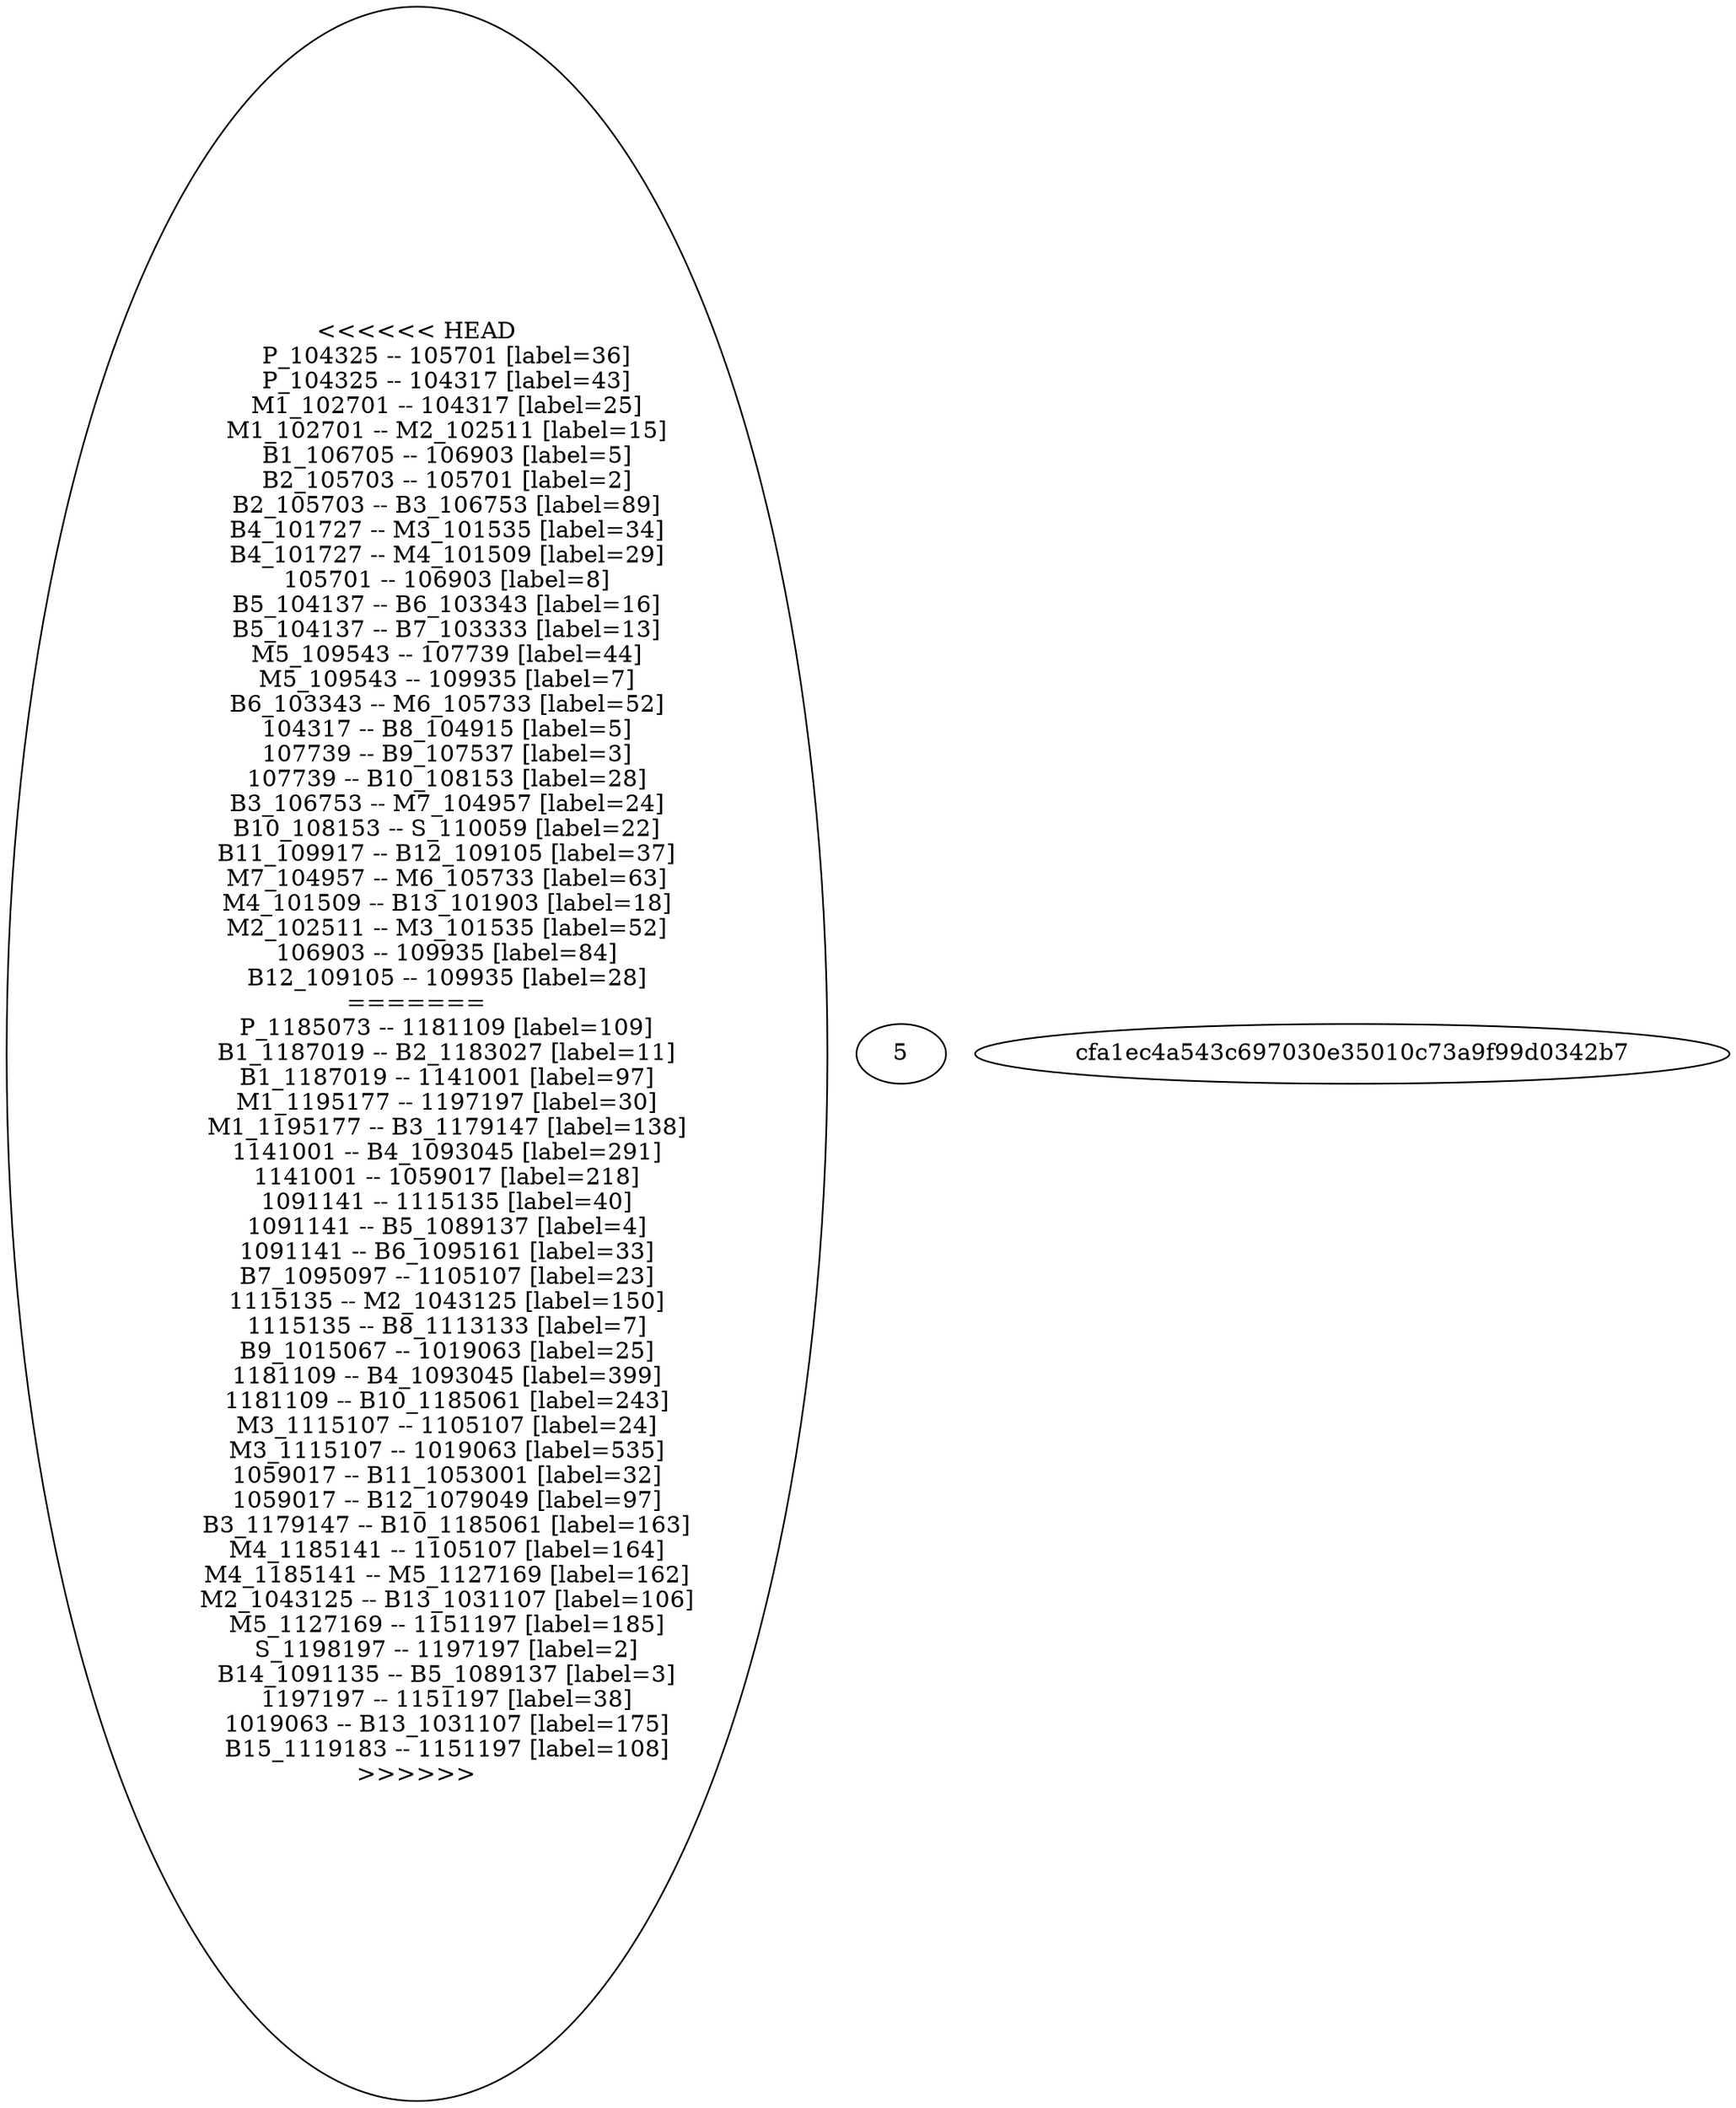 graph chemin {

<<<<<<< HEAD
	P_104325 -- 105701 [label=36]
	P_104325 -- 104317 [label=43]
	M1_102701 -- 104317 [label=25]
	M1_102701 -- M2_102511 [label=15]
	B1_106705 -- 106903 [label=5]
	B2_105703 -- 105701 [label=2]
	B2_105703 -- B3_106753 [label=89]
	B4_101727 -- M3_101535 [label=34]
	B4_101727 -- M4_101509 [label=29]
	105701 -- 106903 [label=8]
	B5_104137 -- B6_103343 [label=16]
	B5_104137 -- B7_103333 [label=13]
	M5_109543 -- 107739 [label=44]
	M5_109543 -- 109935 [label=7]
	B6_103343 -- M6_105733 [label=52]
	104317 -- B8_104915 [label=5]
	107739 -- B9_107537 [label=3]
	107739 -- B10_108153 [label=28]
	B3_106753 -- M7_104957 [label=24]
	B10_108153 -- S_110059 [label=22]
	B11_109917 -- B12_109105 [label=37]
	M7_104957 -- M6_105733 [label=63]
	M4_101509 -- B13_101903 [label=18]
	M2_102511 -- M3_101535 [label=52]
	106903 -- 109935 [label=84]
	B12_109105 -- 109935 [label=28]
=======
	P_1185073 -- 1181109 [label=109]
	B1_1187019 -- B2_1183027 [label=11]
	B1_1187019 -- 1141001 [label=97]
	M1_1195177 -- 1197197 [label=30]
	M1_1195177 -- B3_1179147 [label=138]
	1141001 -- B4_1093045 [label=291]
	1141001 -- 1059017 [label=218]
	1091141 -- 1115135 [label=40]
	1091141 -- B5_1089137 [label=4]
	1091141 -- B6_1095161 [label=33]
	B7_1095097 -- 1105107 [label=23]
	1115135 -- M2_1043125 [label=150]
	1115135 -- B8_1113133 [label=7]
	B9_1015067 -- 1019063 [label=25]
	1181109 -- B4_1093045 [label=399]
	1181109 -- B10_1185061 [label=243]
	M3_1115107 -- 1105107 [label=24]
	M3_1115107 -- 1019063 [label=535]
	1059017 -- B11_1053001 [label=32]
	1059017 -- B12_1079049 [label=97]
	B3_1179147 -- B10_1185061 [label=163]
	M4_1185141 -- 1105107 [label=164]
	M4_1185141 -- M5_1127169 [label=162]
	M2_1043125 -- B13_1031107 [label=106]
	M5_1127169 -- 1151197 [label=185]
	S_1198197 -- 1197197 [label=2]
	B14_1091135 -- B5_1089137 [label=3]
	1197197 -- 1151197 [label=38]
	1019063 -- B13_1031107 [label=175]
	B15_1119183 -- 1151197 [label=108]
>>>>>>> 5cfa1ec4a543c697030e35010c73a9f99d0342b7

}
